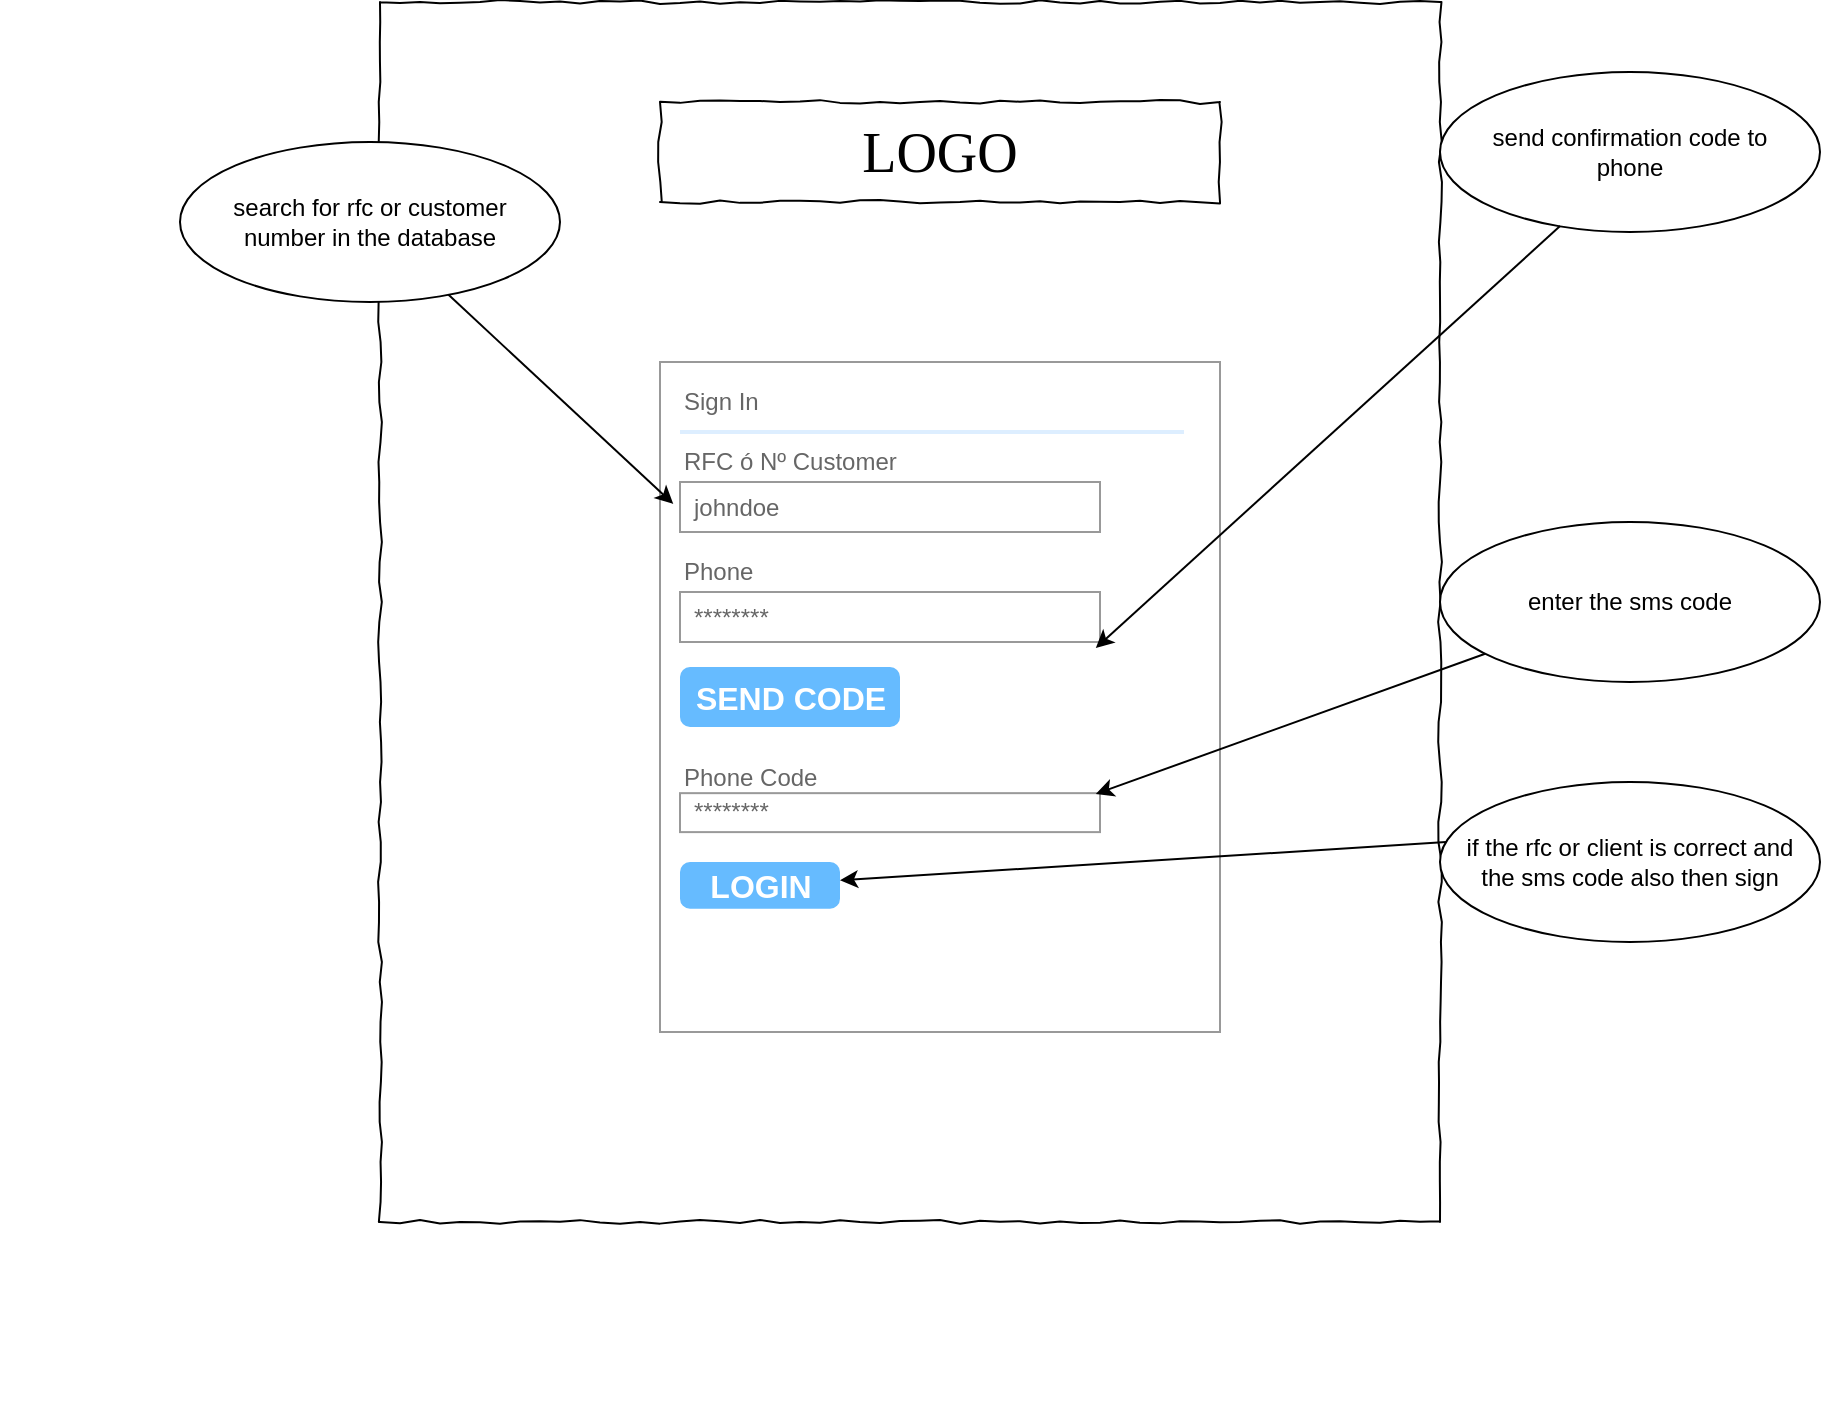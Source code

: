 <mxfile version="13.10.2" type="github">
  <diagram name="Page-1" id="03018318-947c-dd8e-b7a3-06fadd420f32">
    <mxGraphModel dx="1348" dy="912" grid="1" gridSize="10" guides="1" tooltips="1" connect="1" arrows="1" fold="1" page="1" pageScale="1" pageWidth="1100" pageHeight="850" background="#ffffff" math="0" shadow="0">
      <root>
        <mxCell id="0" />
        <mxCell id="1" parent="0" />
        <mxCell id="677b7b8949515195-1" value="" style="whiteSpace=wrap;html=1;rounded=0;shadow=0;labelBackgroundColor=none;strokeColor=#000000;strokeWidth=1;fillColor=none;fontFamily=Verdana;fontSize=12;fontColor=#000000;align=center;comic=1;" parent="1" vertex="1">
          <mxGeometry x="230" y="70" width="530" height="610" as="geometry" />
        </mxCell>
        <mxCell id="677b7b8949515195-2" value="LOGO" style="whiteSpace=wrap;html=1;rounded=0;shadow=0;labelBackgroundColor=none;strokeWidth=1;fontFamily=Verdana;fontSize=28;align=center;comic=1;" parent="1" vertex="1">
          <mxGeometry x="370" y="120" width="280" height="50" as="geometry" />
        </mxCell>
        <mxCell id="677b7b8949515195-27" value="" style="text;html=1;points=[];align=left;verticalAlign=top;spacingTop=-4;fontSize=14;fontFamily=Verdana" parent="1" vertex="1">
          <mxGeometry x="40" y="250" width="170" height="20" as="geometry" />
        </mxCell>
        <mxCell id="677b7b8949515195-35" value="" style="text;html=1;points=[];align=left;verticalAlign=top;spacingTop=-4;fontSize=14;fontFamily=Verdana" parent="1" vertex="1">
          <mxGeometry x="40" y="607" width="170" height="20" as="geometry" />
        </mxCell>
        <mxCell id="677b7b8949515195-36" value="" style="text;html=1;points=[];align=left;verticalAlign=top;spacingTop=-4;fontSize=14;fontFamily=Verdana" parent="1" vertex="1">
          <mxGeometry x="40" y="643" width="170" height="20" as="geometry" />
        </mxCell>
        <mxCell id="677b7b8949515195-37" value="" style="text;html=1;points=[];align=left;verticalAlign=top;spacingTop=-4;fontSize=14;fontFamily=Verdana" parent="1" vertex="1">
          <mxGeometry x="40" y="679" width="170" height="20" as="geometry" />
        </mxCell>
        <mxCell id="677b7b8949515195-38" value="" style="text;html=1;points=[];align=left;verticalAlign=top;spacingTop=-4;fontSize=14;fontFamily=Verdana" parent="1" vertex="1">
          <mxGeometry x="40" y="714" width="170" height="20" as="geometry" />
        </mxCell>
        <mxCell id="677b7b8949515195-41" value="" style="text;html=1;points=[];align=left;verticalAlign=top;spacingTop=-4;fontSize=14;fontFamily=Verdana" parent="1" vertex="1">
          <mxGeometry x="40" y="750" width="170" height="20" as="geometry" />
        </mxCell>
        <mxCell id="4PDw4I2zPRzqgm-7r7cS-1" value="" style="strokeWidth=1;shadow=0;dashed=0;align=center;html=1;shape=mxgraph.mockup.forms.rrect;rSize=0;strokeColor=#999999;fillColor=#ffffff;" vertex="1" parent="1">
          <mxGeometry x="370" y="250" width="280" height="335" as="geometry" />
        </mxCell>
        <mxCell id="4PDw4I2zPRzqgm-7r7cS-2" value="Sign In" style="strokeWidth=1;shadow=0;dashed=0;align=center;html=1;shape=mxgraph.mockup.forms.anchor;fontSize=12;fontColor=#666666;align=left;resizeWidth=1;spacingLeft=0;" vertex="1" parent="4PDw4I2zPRzqgm-7r7cS-1">
          <mxGeometry width="140" height="20" relative="1" as="geometry">
            <mxPoint x="10" y="10" as="offset" />
          </mxGeometry>
        </mxCell>
        <mxCell id="4PDw4I2zPRzqgm-7r7cS-3" value="" style="shape=line;strokeColor=#ddeeff;strokeWidth=2;html=1;resizeWidth=1;" vertex="1" parent="4PDw4I2zPRzqgm-7r7cS-1">
          <mxGeometry width="252.0" height="10" relative="1" as="geometry">
            <mxPoint x="10" y="30" as="offset" />
          </mxGeometry>
        </mxCell>
        <mxCell id="4PDw4I2zPRzqgm-7r7cS-4" value="RFC ó Nº Customer" style="strokeWidth=1;shadow=0;dashed=0;align=center;html=1;shape=mxgraph.mockup.forms.anchor;fontSize=12;fontColor=#666666;align=left;resizeWidth=1;spacingLeft=0;" vertex="1" parent="4PDw4I2zPRzqgm-7r7cS-1">
          <mxGeometry width="140" height="20" relative="1" as="geometry">
            <mxPoint x="10" y="40" as="offset" />
          </mxGeometry>
        </mxCell>
        <mxCell id="4PDw4I2zPRzqgm-7r7cS-5" value="johndoe" style="strokeWidth=1;shadow=0;dashed=0;align=center;html=1;shape=mxgraph.mockup.forms.rrect;rSize=0;strokeColor=#999999;fontColor=#666666;align=left;spacingLeft=5;resizeWidth=1;" vertex="1" parent="4PDw4I2zPRzqgm-7r7cS-1">
          <mxGeometry width="210.0" height="25" relative="1" as="geometry">
            <mxPoint x="10" y="60" as="offset" />
          </mxGeometry>
        </mxCell>
        <mxCell id="4PDw4I2zPRzqgm-7r7cS-6" value="Phone" style="strokeWidth=1;shadow=0;dashed=0;align=center;html=1;shape=mxgraph.mockup.forms.anchor;fontSize=12;fontColor=#666666;align=left;resizeWidth=1;spacingLeft=0;" vertex="1" parent="4PDw4I2zPRzqgm-7r7cS-1">
          <mxGeometry width="140" height="20" relative="1" as="geometry">
            <mxPoint x="10" y="95" as="offset" />
          </mxGeometry>
        </mxCell>
        <mxCell id="4PDw4I2zPRzqgm-7r7cS-7" value="********" style="strokeWidth=1;shadow=0;dashed=0;align=center;html=1;shape=mxgraph.mockup.forms.rrect;rSize=0;strokeColor=#999999;fontColor=#666666;align=left;spacingLeft=5;resizeWidth=1;" vertex="1" parent="4PDw4I2zPRzqgm-7r7cS-1">
          <mxGeometry width="210.0" height="25" relative="1" as="geometry">
            <mxPoint x="10" y="115" as="offset" />
          </mxGeometry>
        </mxCell>
        <mxCell id="4PDw4I2zPRzqgm-7r7cS-8" value="SEND CODE" style="strokeWidth=1;shadow=0;dashed=0;align=center;html=1;shape=mxgraph.mockup.forms.rrect;rSize=5;strokeColor=none;fontColor=#ffffff;fillColor=#66bbff;fontSize=16;fontStyle=1;" vertex="1" parent="4PDw4I2zPRzqgm-7r7cS-1">
          <mxGeometry y="1" width="110" height="30" relative="1" as="geometry">
            <mxPoint x="10" y="-182.5" as="offset" />
          </mxGeometry>
        </mxCell>
        <mxCell id="4PDw4I2zPRzqgm-7r7cS-13" value="Phone Code" style="strokeWidth=1;shadow=0;dashed=0;align=center;html=1;shape=mxgraph.mockup.forms.anchor;fontSize=12;fontColor=#666666;align=left;resizeWidth=1;spacingLeft=0;" vertex="1" parent="4PDw4I2zPRzqgm-7r7cS-1">
          <mxGeometry x="10" y="200.001" width="140" height="15.581" as="geometry" />
        </mxCell>
        <mxCell id="4PDw4I2zPRzqgm-7r7cS-14" value="********" style="strokeWidth=1;shadow=0;dashed=0;align=center;html=1;shape=mxgraph.mockup.forms.rrect;rSize=0;strokeColor=#999999;fontColor=#666666;align=left;spacingLeft=5;resizeWidth=1;" vertex="1" parent="4PDw4I2zPRzqgm-7r7cS-1">
          <mxGeometry x="10" y="215.582" width="210.0" height="19.477" as="geometry" />
        </mxCell>
        <mxCell id="4PDw4I2zPRzqgm-7r7cS-15" value="LOGIN" style="strokeWidth=1;shadow=0;dashed=0;align=center;html=1;shape=mxgraph.mockup.forms.rrect;rSize=5;strokeColor=none;fontColor=#ffffff;fillColor=#66bbff;fontSize=16;fontStyle=1;" vertex="1" parent="4PDw4I2zPRzqgm-7r7cS-1">
          <mxGeometry x="10" y="249.997" width="80" height="23.372" as="geometry" />
        </mxCell>
        <mxCell id="4PDw4I2zPRzqgm-7r7cS-16" value="" style="ellipse;whiteSpace=wrap;html=1;" vertex="1" parent="1">
          <mxGeometry x="130" y="140" width="190" height="80" as="geometry" />
        </mxCell>
        <mxCell id="4PDw4I2zPRzqgm-7r7cS-17" value="search for rfc or customer number in the database" style="text;html=1;strokeColor=none;fillColor=none;align=center;verticalAlign=middle;whiteSpace=wrap;rounded=0;" vertex="1" parent="1">
          <mxGeometry x="140" y="160" width="170" height="40" as="geometry" />
        </mxCell>
        <mxCell id="4PDw4I2zPRzqgm-7r7cS-18" value="" style="endArrow=classic;html=1;entryX=-0.016;entryY=0.438;entryDx=0;entryDy=0;entryPerimeter=0;" edge="1" parent="1" source="4PDw4I2zPRzqgm-7r7cS-16" target="4PDw4I2zPRzqgm-7r7cS-5">
          <mxGeometry width="50" height="50" relative="1" as="geometry">
            <mxPoint x="650" y="340" as="sourcePoint" />
            <mxPoint x="700" y="290" as="targetPoint" />
          </mxGeometry>
        </mxCell>
        <mxCell id="4PDw4I2zPRzqgm-7r7cS-19" value="" style="ellipse;whiteSpace=wrap;html=1;" vertex="1" parent="1">
          <mxGeometry x="760" y="105" width="190" height="80" as="geometry" />
        </mxCell>
        <mxCell id="4PDw4I2zPRzqgm-7r7cS-20" value="send confirmation code to phone" style="text;html=1;strokeColor=none;fillColor=none;align=center;verticalAlign=middle;whiteSpace=wrap;rounded=0;" vertex="1" parent="1">
          <mxGeometry x="770" y="125" width="170" height="40" as="geometry" />
        </mxCell>
        <mxCell id="4PDw4I2zPRzqgm-7r7cS-21" value="" style="endArrow=classic;html=1;entryX=0.99;entryY=1.12;entryDx=0;entryDy=0;entryPerimeter=0;exitX=0.316;exitY=0.963;exitDx=0;exitDy=0;exitPerimeter=0;" edge="1" parent="1" source="4PDw4I2zPRzqgm-7r7cS-19" target="4PDw4I2zPRzqgm-7r7cS-7">
          <mxGeometry width="50" height="50" relative="1" as="geometry">
            <mxPoint x="879.102" y="47.034" as="sourcePoint" />
            <mxPoint x="598.95" y="336" as="targetPoint" />
          </mxGeometry>
        </mxCell>
        <mxCell id="4PDw4I2zPRzqgm-7r7cS-22" value="" style="ellipse;whiteSpace=wrap;html=1;" vertex="1" parent="1">
          <mxGeometry x="760" y="330" width="190" height="80" as="geometry" />
        </mxCell>
        <mxCell id="4PDw4I2zPRzqgm-7r7cS-23" value="enter the sms code" style="text;html=1;strokeColor=none;fillColor=none;align=center;verticalAlign=middle;whiteSpace=wrap;rounded=0;" vertex="1" parent="1">
          <mxGeometry x="770" y="350" width="170" height="40" as="geometry" />
        </mxCell>
        <mxCell id="4PDw4I2zPRzqgm-7r7cS-24" value="" style="endArrow=classic;html=1;entryX=0.99;entryY=0.021;entryDx=0;entryDy=0;entryPerimeter=0;" edge="1" parent="1" source="4PDw4I2zPRzqgm-7r7cS-22" target="4PDw4I2zPRzqgm-7r7cS-14">
          <mxGeometry width="50" height="50" relative="1" as="geometry">
            <mxPoint x="960.04" y="167.04" as="sourcePoint" />
            <mxPoint x="597.9" y="403" as="targetPoint" />
          </mxGeometry>
        </mxCell>
        <mxCell id="4PDw4I2zPRzqgm-7r7cS-26" value="" style="ellipse;whiteSpace=wrap;html=1;" vertex="1" parent="1">
          <mxGeometry x="760" y="460" width="190" height="80" as="geometry" />
        </mxCell>
        <mxCell id="4PDw4I2zPRzqgm-7r7cS-27" value="if the rfc or client is correct and the sms code also then sign" style="text;html=1;strokeColor=none;fillColor=none;align=center;verticalAlign=middle;whiteSpace=wrap;rounded=0;" vertex="1" parent="1">
          <mxGeometry x="770" y="480" width="170" height="40" as="geometry" />
        </mxCell>
        <mxCell id="4PDw4I2zPRzqgm-7r7cS-28" value="" style="endArrow=classic;html=1;exitX=0.016;exitY=0.375;exitDx=0;exitDy=0;exitPerimeter=0;" edge="1" parent="1" source="4PDw4I2zPRzqgm-7r7cS-26" target="4PDw4I2zPRzqgm-7r7cS-15">
          <mxGeometry width="50" height="50" relative="1" as="geometry">
            <mxPoint x="900" y="475" as="sourcePoint" />
            <mxPoint x="597.9" y="475.991" as="targetPoint" />
          </mxGeometry>
        </mxCell>
      </root>
    </mxGraphModel>
  </diagram>
</mxfile>
